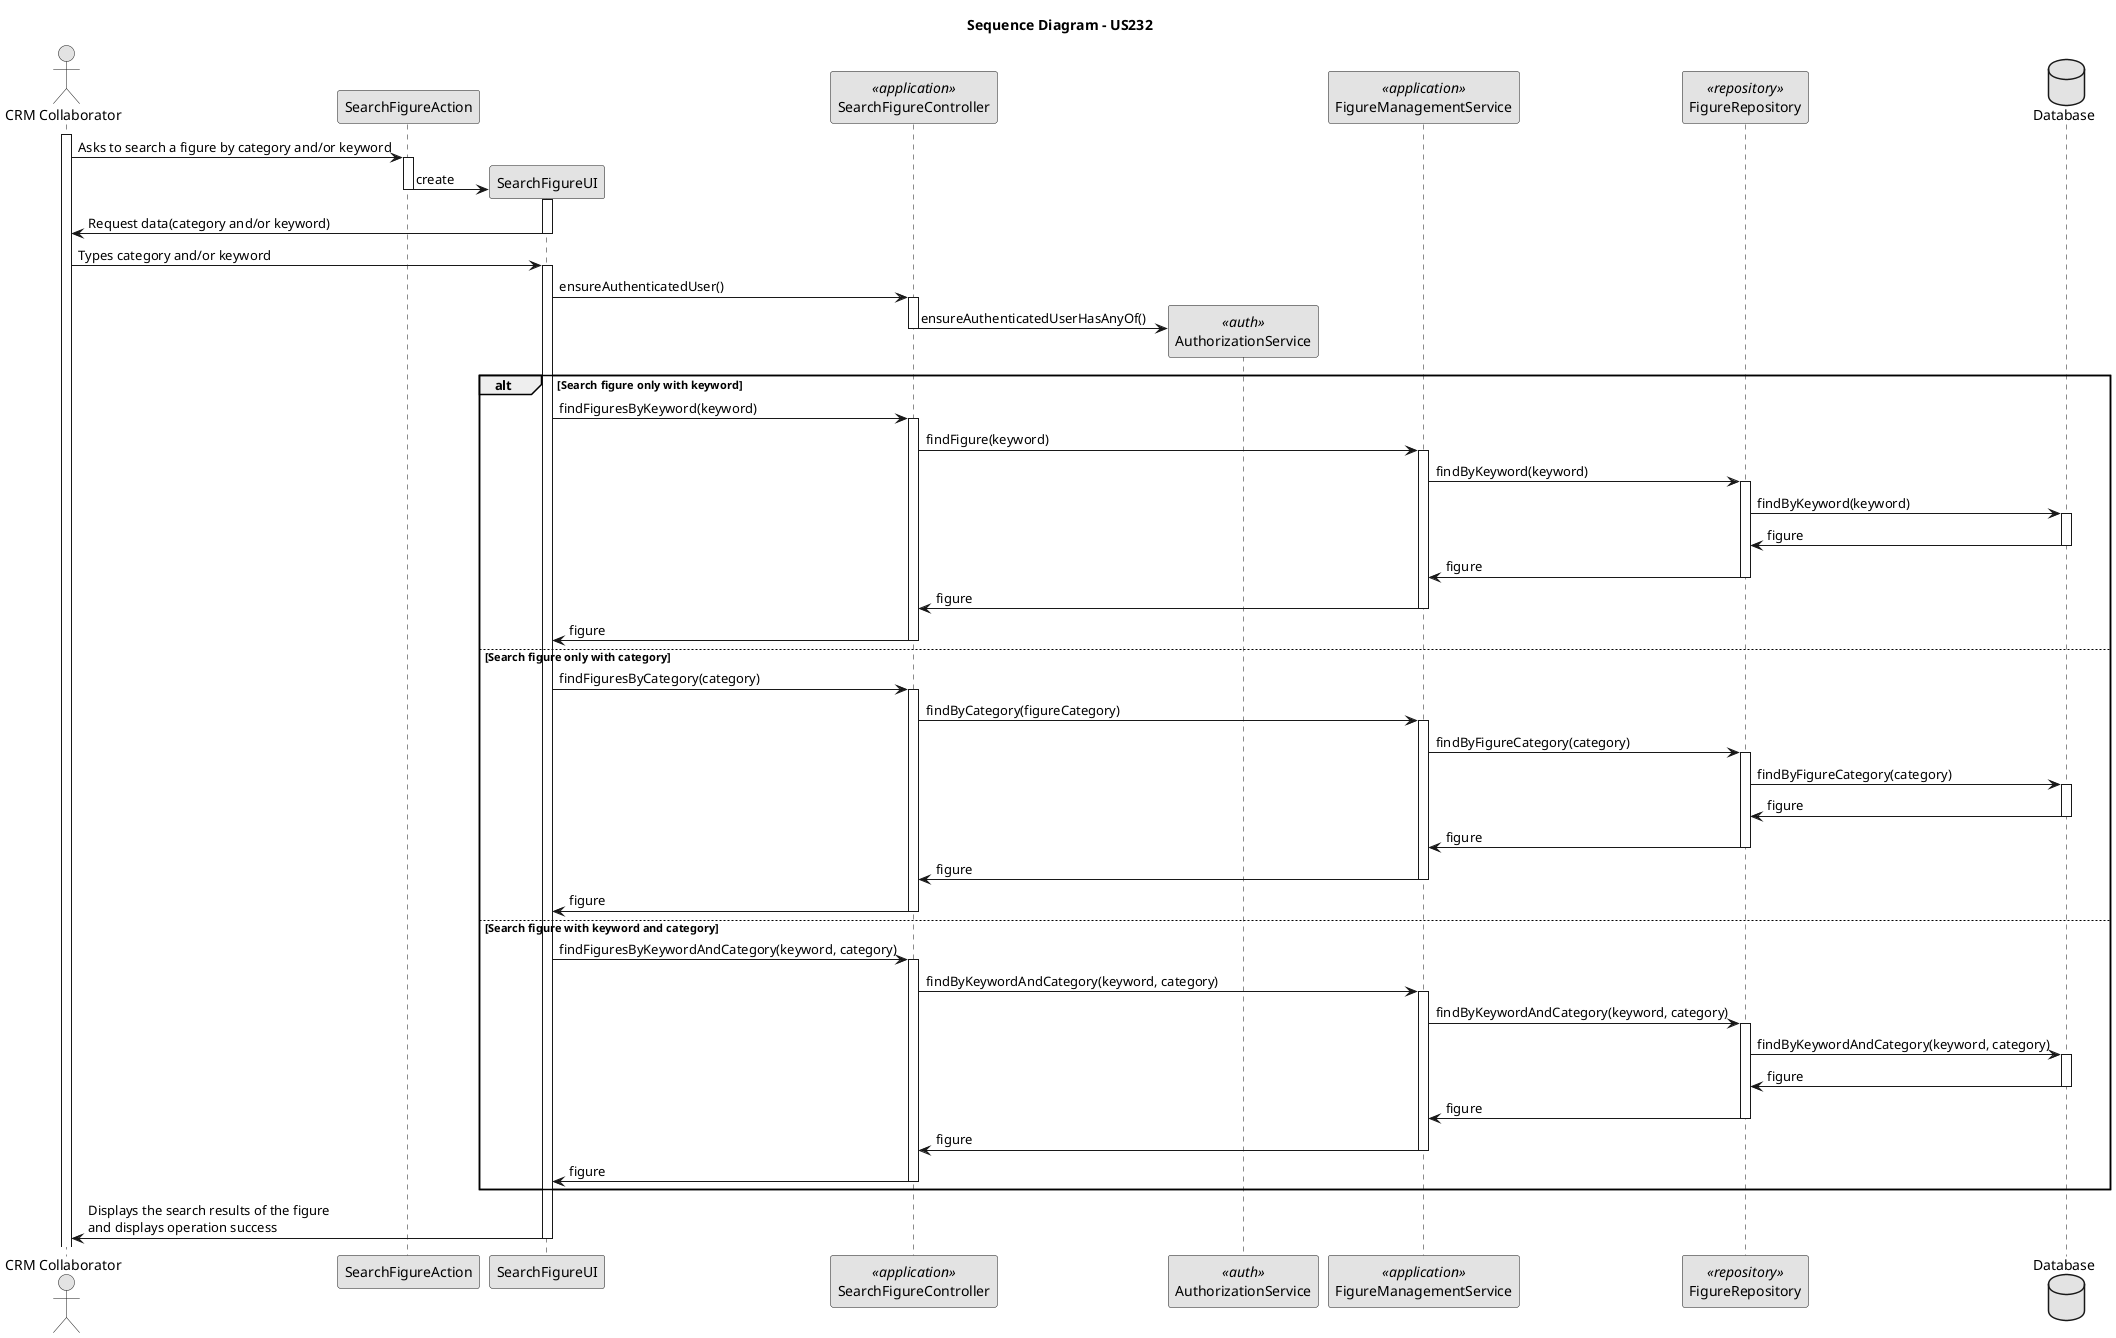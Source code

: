 @startuml
skinparam monochrome true
skinparam packageStyle rectangle
skinparam shadowing false

actor "CRM Collaborator" as crmCollaborator
participant "SearchFigureAction" as ACTION
participant "SearchFigureUI" as UI
participant "SearchFigureController" as CTRL <<application>>
participant "AuthorizationService" as AuthorizationService <<auth>>
participant "FigureManagementService" as FigureManagementService <<application>>
participant "FigureRepository" as FigureRepository <<repository>>
database "Database" as Database

title Sequence Diagram - US232

activate crmCollaborator

    crmCollaborator -> ACTION : Asks to search a figure by category and/or keyword
    activate ACTION

        ACTION -> UI** : create
        deactivate ACTION
        activate UI

            UI -> crmCollaborator : Request data(category and/or keyword)
    deactivate UI
    crmCollaborator -> UI : Types category and/or keyword

    activate UI

        UI -> CTRL : ensureAuthenticatedUser()
        activate CTRL

            CTRL -> AuthorizationService** : ensureAuthenticatedUserHasAnyOf()
        deactivate CTRL

        alt Search figure only with keyword
        UI -> CTRL : findFiguresByKeyword(keyword)
        activate CTRL

            CTRL -> FigureManagementService : findFigure(keyword)
            activate FigureManagementService

                FigureManagementService -> FigureRepository : findByKeyword(keyword)
                activate FigureRepository

                    FigureRepository -> Database : findByKeyword(keyword)
                    activate Database

                        Database -> FigureRepository : figure
                    deactivate Database

                    FigureRepository -> FigureManagementService : figure
                deactivate FigureRepository

                FigureManagementService -> CTRL : figure
            deactivate FigureManagementService

            CTRL -> UI : figure
        deactivate CTRL

        else Search figure only with category
        UI -> CTRL : findFiguresByCategory(category)
        activate CTRL

            CTRL -> FigureManagementService : findByCategory(figureCategory)
            activate FigureManagementService

                FigureManagementService -> FigureRepository : findByFigureCategory(category)
                activate FigureRepository

                    FigureRepository -> Database : findByFigureCategory(category)
                    activate Database

                        Database -> FigureRepository : figure
                    deactivate Database

                    FigureRepository -> FigureManagementService : figure
                deactivate FigureRepository

                FigureManagementService -> CTRL : figure
            deactivate FigureManagementService

            CTRL -> UI : figure
        deactivate CTRL

        else Search figure with keyword and category
        UI -> CTRL : findFiguresByKeywordAndCategory(keyword, category)
        activate CTRL

            CTRL -> FigureManagementService : findByKeywordAndCategory(keyword, category)
            activate FigureManagementService

                FigureManagementService -> FigureRepository : findByKeywordAndCategory(keyword, category)
                activate FigureRepository

                    FigureRepository -> Database : findByKeywordAndCategory(keyword, category)
                    activate Database

                        Database -> FigureRepository : figure
                    deactivate Database

                    FigureRepository -> FigureManagementService : figure
                deactivate FigureRepository

                FigureManagementService -> CTRL : figure
            deactivate FigureManagementService

            CTRL -> UI : figure
        deactivate CTRL

        end
        UI -> crmCollaborator : Displays the search results of the figure \nand displays operation success
    deactivate UI



@enduml
